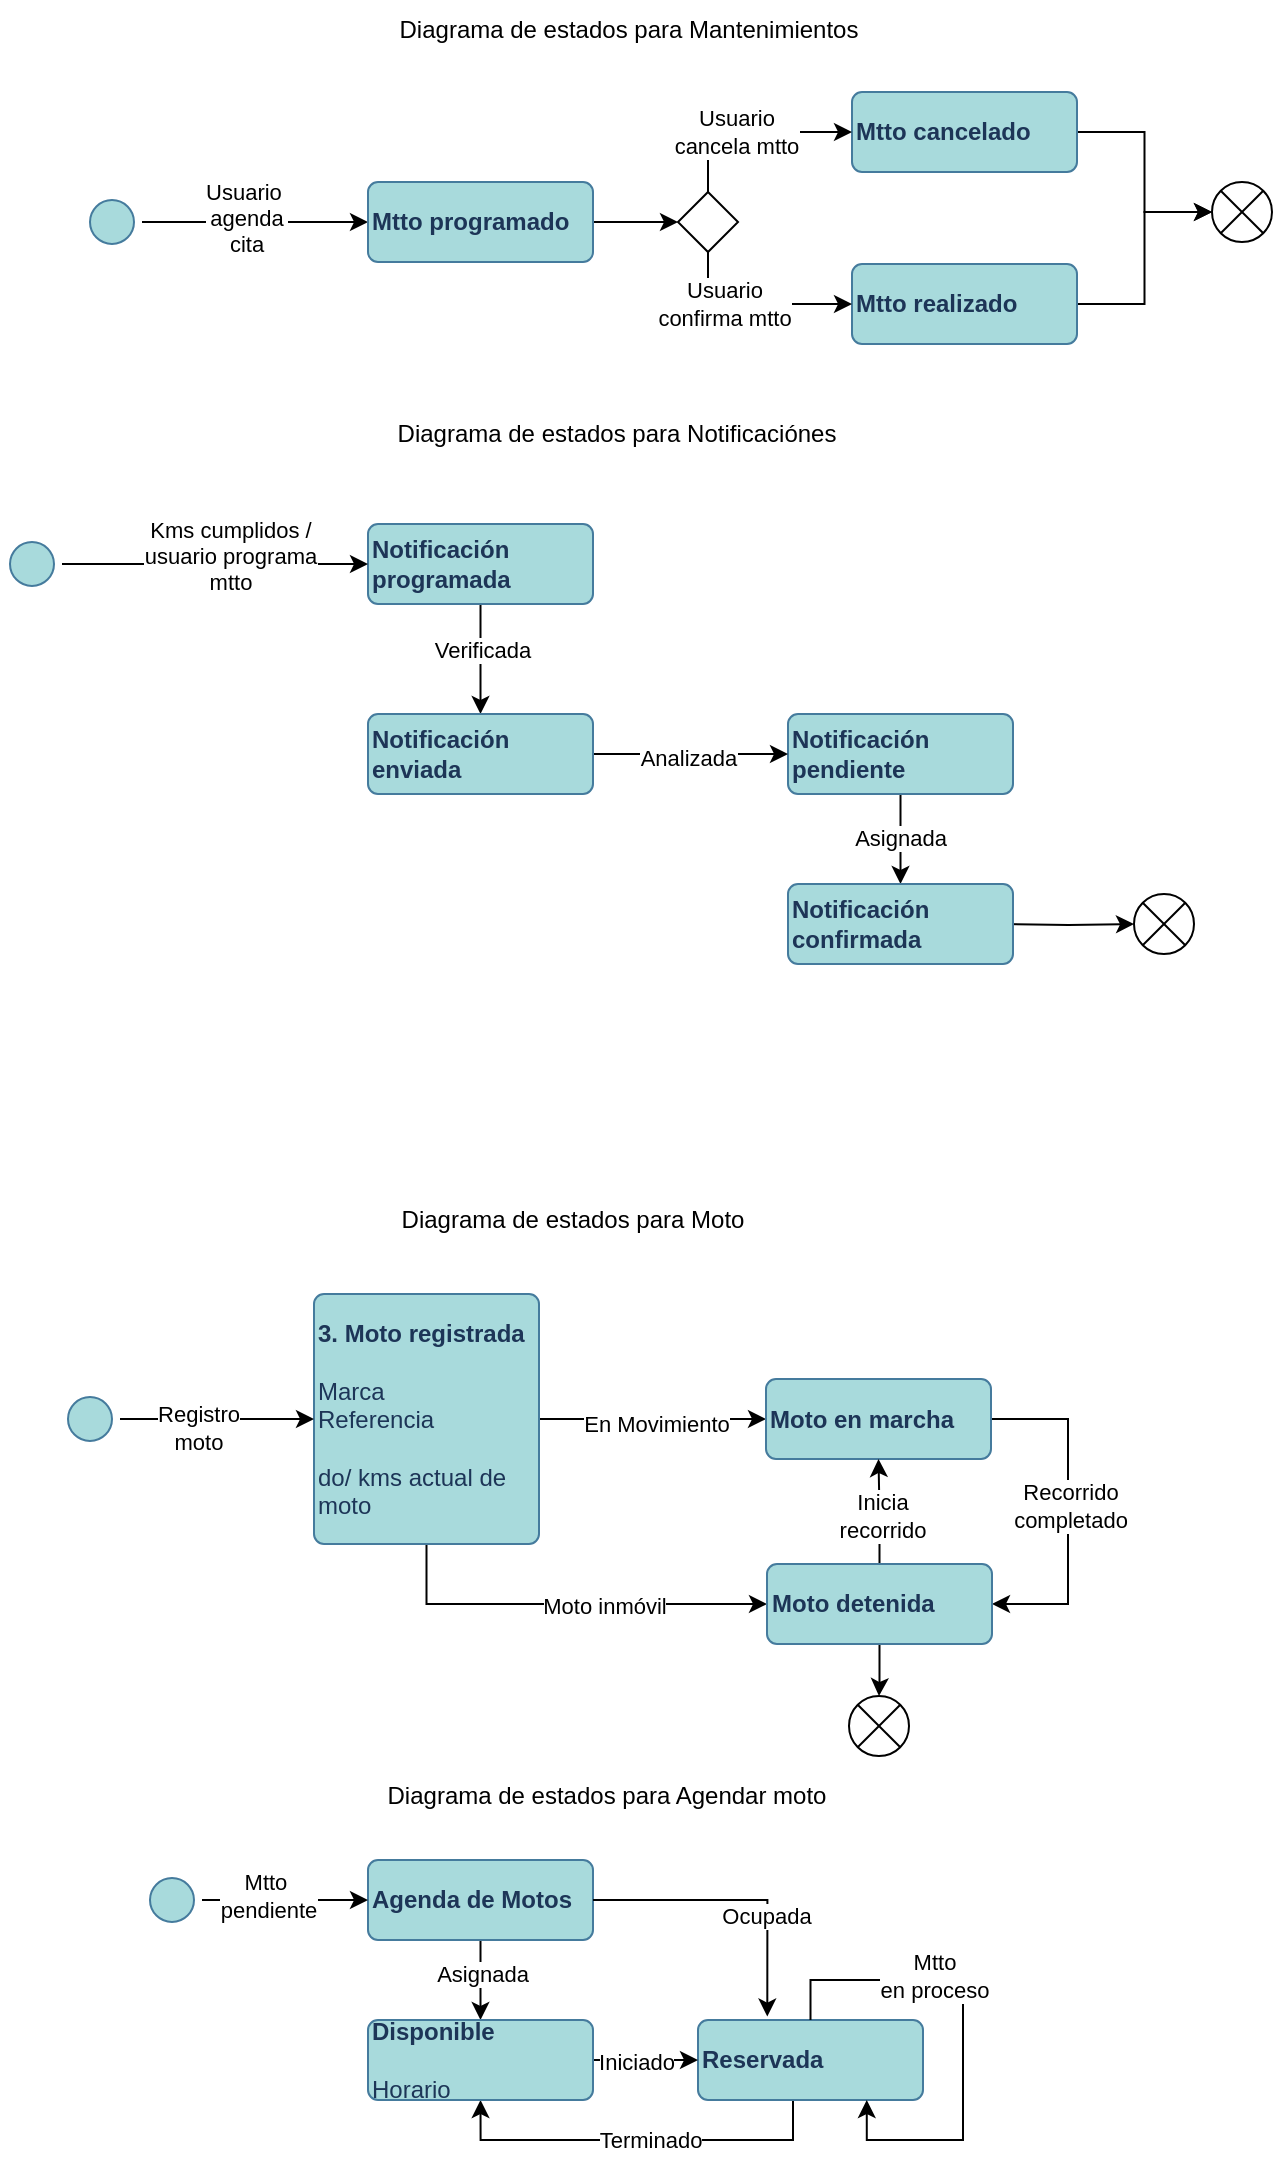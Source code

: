<mxfile version="22.0.8" type="github">
  <diagram name="Page-1" id="2YBvvXClWsGukQMizWep">
    <mxGraphModel dx="989" dy="545" grid="1" gridSize="10" guides="1" tooltips="1" connect="1" arrows="1" fold="1" page="1" pageScale="1" pageWidth="850" pageHeight="1100" math="0" shadow="0">
      <root>
        <mxCell id="0" />
        <mxCell id="1" parent="0" />
        <mxCell id="B1dsRPcmxnggRmvk-x9b-35" style="edgeStyle=orthogonalEdgeStyle;rounded=0;orthogonalLoop=1;jettySize=auto;html=1;entryX=0;entryY=0.5;entryDx=0;entryDy=0;" parent="1" source="9uB-aW_XzF6aLIXHZRKK-2" target="B1dsRPcmxnggRmvk-x9b-13" edge="1">
          <mxGeometry relative="1" as="geometry">
            <mxPoint x="226" y="143" as="targetPoint" />
          </mxGeometry>
        </mxCell>
        <mxCell id="B1dsRPcmxnggRmvk-x9b-45" value="Usuario&amp;nbsp;&lt;br&gt;agenda&lt;br&gt;cita" style="edgeLabel;html=1;align=center;verticalAlign=middle;resizable=0;points=[];" parent="B1dsRPcmxnggRmvk-x9b-35" vertex="1" connectable="0">
          <mxGeometry x="-0.085" y="2" relative="1" as="geometry">
            <mxPoint as="offset" />
          </mxGeometry>
        </mxCell>
        <mxCell id="9uB-aW_XzF6aLIXHZRKK-2" value="" style="ellipse;html=1;shape=startState;fillColor=#A8DADC;strokeColor=#457B9D;labelBackgroundColor=none;fontColor=#1D3557;" parent="1" vertex="1">
          <mxGeometry x="287" y="134" width="30" height="30" as="geometry" />
        </mxCell>
        <mxCell id="B1dsRPcmxnggRmvk-x9b-76" style="edgeStyle=orthogonalEdgeStyle;rounded=0;orthogonalLoop=1;jettySize=auto;html=1;entryX=0;entryY=0.5;entryDx=0;entryDy=0;" parent="1" source="B1dsRPcmxnggRmvk-x9b-2" target="B1dsRPcmxnggRmvk-x9b-28" edge="1">
          <mxGeometry relative="1" as="geometry">
            <mxPoint x="544" y="747" as="targetPoint" />
          </mxGeometry>
        </mxCell>
        <mxCell id="yCGzQdOBYhZ56Tb1CbMw-10" value="En Movimiento" style="edgeLabel;html=1;align=center;verticalAlign=middle;resizable=0;points=[];" vertex="1" connectable="0" parent="B1dsRPcmxnggRmvk-x9b-76">
          <mxGeometry x="0.035" y="-1" relative="1" as="geometry">
            <mxPoint y="1" as="offset" />
          </mxGeometry>
        </mxCell>
        <mxCell id="yCGzQdOBYhZ56Tb1CbMw-11" style="edgeStyle=orthogonalEdgeStyle;rounded=0;orthogonalLoop=1;jettySize=auto;html=1;entryX=0;entryY=0.5;entryDx=0;entryDy=0;" edge="1" parent="1" source="B1dsRPcmxnggRmvk-x9b-2" target="B1dsRPcmxnggRmvk-x9b-29">
          <mxGeometry relative="1" as="geometry">
            <Array as="points">
              <mxPoint x="459" y="840" />
            </Array>
          </mxGeometry>
        </mxCell>
        <mxCell id="yCGzQdOBYhZ56Tb1CbMw-12" value="Moto inmóvil" style="edgeLabel;html=1;align=center;verticalAlign=middle;resizable=0;points=[];" vertex="1" connectable="0" parent="yCGzQdOBYhZ56Tb1CbMw-11">
          <mxGeometry x="0.185" y="-1" relative="1" as="geometry">
            <mxPoint as="offset" />
          </mxGeometry>
        </mxCell>
        <mxCell id="B1dsRPcmxnggRmvk-x9b-2" value="&lt;b&gt;3. Moto registrada&lt;br&gt;&lt;/b&gt;&lt;br&gt;Marca&lt;br&gt;Referencia&lt;br&gt;&lt;br&gt;do/ kms actual de moto" style="html=1;align=left;verticalAlign=middle;rounded=1;absoluteArcSize=1;arcSize=10;dashed=0;whiteSpace=wrap;labelBackgroundColor=none;fillColor=#A8DADC;strokeColor=#457B9D;fontColor=#1D3557;" parent="1" vertex="1">
          <mxGeometry x="403" y="685" width="112.5" height="125" as="geometry" />
        </mxCell>
        <mxCell id="B1dsRPcmxnggRmvk-x9b-69" style="edgeStyle=orthogonalEdgeStyle;rounded=0;orthogonalLoop=1;jettySize=auto;html=1;entryX=0;entryY=0.5;entryDx=0;entryDy=0;" parent="1" source="B1dsRPcmxnggRmvk-x9b-4" target="B1dsRPcmxnggRmvk-x9b-68" edge="1">
          <mxGeometry relative="1" as="geometry" />
        </mxCell>
        <mxCell id="B1dsRPcmxnggRmvk-x9b-4" value="&lt;b&gt;Mtto realizado&lt;br&gt;&lt;/b&gt;" style="html=1;align=left;verticalAlign=middle;rounded=1;absoluteArcSize=1;arcSize=10;dashed=0;whiteSpace=wrap;labelBackgroundColor=none;fillColor=#A8DADC;strokeColor=#457B9D;fontColor=#1D3557;" parent="1" vertex="1">
          <mxGeometry x="672" y="170" width="112.5" height="40" as="geometry" />
        </mxCell>
        <mxCell id="B1dsRPcmxnggRmvk-x9b-44" style="edgeStyle=orthogonalEdgeStyle;rounded=0;orthogonalLoop=1;jettySize=auto;html=1;entryX=0;entryY=0.5;entryDx=0;entryDy=0;" parent="1" source="B1dsRPcmxnggRmvk-x9b-5" target="B1dsRPcmxnggRmvk-x9b-68" edge="1">
          <mxGeometry relative="1" as="geometry">
            <mxPoint x="862" y="139" as="targetPoint" />
          </mxGeometry>
        </mxCell>
        <mxCell id="B1dsRPcmxnggRmvk-x9b-5" value="&lt;b&gt;Mtto cancelado&lt;br&gt;&lt;/b&gt;" style="html=1;align=left;verticalAlign=middle;rounded=1;absoluteArcSize=1;arcSize=10;dashed=0;whiteSpace=wrap;labelBackgroundColor=none;fillColor=#A8DADC;strokeColor=#457B9D;fontColor=#1D3557;" parent="1" vertex="1">
          <mxGeometry x="672" y="84" width="112.5" height="40" as="geometry" />
        </mxCell>
        <mxCell id="B1dsRPcmxnggRmvk-x9b-55" style="edgeStyle=orthogonalEdgeStyle;rounded=0;orthogonalLoop=1;jettySize=auto;html=1;entryX=0;entryY=0.5;entryDx=0;entryDy=0;" parent="1" source="B1dsRPcmxnggRmvk-x9b-13" target="B1dsRPcmxnggRmvk-x9b-38" edge="1">
          <mxGeometry relative="1" as="geometry" />
        </mxCell>
        <mxCell id="B1dsRPcmxnggRmvk-x9b-13" value="&lt;b&gt;Mtto programado&lt;br&gt;&lt;/b&gt;" style="html=1;align=left;verticalAlign=middle;rounded=1;absoluteArcSize=1;arcSize=10;dashed=0;whiteSpace=wrap;labelBackgroundColor=none;fillColor=#A8DADC;strokeColor=#457B9D;fontColor=#1D3557;" parent="1" vertex="1">
          <mxGeometry x="430" y="129" width="112.5" height="40" as="geometry" />
        </mxCell>
        <mxCell id="x2NBTaH0tbhhqtTbCEYz-6" style="edgeStyle=orthogonalEdgeStyle;rounded=0;orthogonalLoop=1;jettySize=auto;html=1;entryX=0.5;entryY=0;entryDx=0;entryDy=0;" parent="1" source="B1dsRPcmxnggRmvk-x9b-21" target="B1dsRPcmxnggRmvk-x9b-23" edge="1">
          <mxGeometry relative="1" as="geometry" />
        </mxCell>
        <mxCell id="yCGzQdOBYhZ56Tb1CbMw-1" value="Verificada" style="edgeLabel;html=1;align=center;verticalAlign=middle;resizable=0;points=[];" vertex="1" connectable="0" parent="x2NBTaH0tbhhqtTbCEYz-6">
          <mxGeometry x="-0.164" relative="1" as="geometry">
            <mxPoint as="offset" />
          </mxGeometry>
        </mxCell>
        <mxCell id="B1dsRPcmxnggRmvk-x9b-21" value="&lt;b&gt;Notificación programada&lt;br&gt;&lt;/b&gt;" style="html=1;align=left;verticalAlign=middle;rounded=1;absoluteArcSize=1;arcSize=10;dashed=0;whiteSpace=wrap;labelBackgroundColor=none;fillColor=#A8DADC;strokeColor=#457B9D;fontColor=#1D3557;" parent="1" vertex="1">
          <mxGeometry x="430" y="300" width="112.5" height="40" as="geometry" />
        </mxCell>
        <mxCell id="yCGzQdOBYhZ56Tb1CbMw-4" style="edgeStyle=orthogonalEdgeStyle;rounded=0;orthogonalLoop=1;jettySize=auto;html=1;entryX=0.5;entryY=0;entryDx=0;entryDy=0;" edge="1" parent="1" source="B1dsRPcmxnggRmvk-x9b-22" target="B1dsRPcmxnggRmvk-x9b-24">
          <mxGeometry relative="1" as="geometry" />
        </mxCell>
        <mxCell id="yCGzQdOBYhZ56Tb1CbMw-5" value="Asignada" style="edgeLabel;html=1;align=center;verticalAlign=middle;resizable=0;points=[];" vertex="1" connectable="0" parent="yCGzQdOBYhZ56Tb1CbMw-4">
          <mxGeometry x="-0.022" y="-1" relative="1" as="geometry">
            <mxPoint as="offset" />
          </mxGeometry>
        </mxCell>
        <mxCell id="B1dsRPcmxnggRmvk-x9b-22" value="&lt;b&gt;Notificación pendiente&lt;br&gt;&lt;/b&gt;" style="html=1;align=left;verticalAlign=middle;rounded=1;absoluteArcSize=1;arcSize=10;dashed=0;whiteSpace=wrap;labelBackgroundColor=none;fillColor=#A8DADC;strokeColor=#457B9D;fontColor=#1D3557;" parent="1" vertex="1">
          <mxGeometry x="640" y="395" width="112.5" height="40" as="geometry" />
        </mxCell>
        <mxCell id="yCGzQdOBYhZ56Tb1CbMw-2" style="edgeStyle=orthogonalEdgeStyle;rounded=0;orthogonalLoop=1;jettySize=auto;html=1;entryX=0;entryY=0.5;entryDx=0;entryDy=0;" edge="1" parent="1" source="B1dsRPcmxnggRmvk-x9b-23" target="B1dsRPcmxnggRmvk-x9b-22">
          <mxGeometry relative="1" as="geometry" />
        </mxCell>
        <mxCell id="yCGzQdOBYhZ56Tb1CbMw-3" value="Analizada" style="edgeLabel;html=1;align=center;verticalAlign=middle;resizable=0;points=[];" vertex="1" connectable="0" parent="yCGzQdOBYhZ56Tb1CbMw-2">
          <mxGeometry x="-0.026" y="-2" relative="1" as="geometry">
            <mxPoint as="offset" />
          </mxGeometry>
        </mxCell>
        <mxCell id="B1dsRPcmxnggRmvk-x9b-23" value="&lt;b&gt;Notificación enviada&lt;br&gt;&lt;/b&gt;" style="html=1;align=left;verticalAlign=middle;rounded=1;absoluteArcSize=1;arcSize=10;dashed=0;whiteSpace=wrap;labelBackgroundColor=none;fillColor=#A8DADC;strokeColor=#457B9D;fontColor=#1D3557;" parent="1" vertex="1">
          <mxGeometry x="430" y="395" width="112.5" height="40" as="geometry" />
        </mxCell>
        <mxCell id="yCGzQdOBYhZ56Tb1CbMw-7" style="edgeStyle=orthogonalEdgeStyle;rounded=0;orthogonalLoop=1;jettySize=auto;html=1;entryX=0;entryY=0.5;entryDx=0;entryDy=0;" edge="1" parent="1" target="yCGzQdOBYhZ56Tb1CbMw-8">
          <mxGeometry relative="1" as="geometry">
            <mxPoint x="746.5" y="500" as="sourcePoint" />
            <mxPoint x="834" y="500" as="targetPoint" />
          </mxGeometry>
        </mxCell>
        <mxCell id="B1dsRPcmxnggRmvk-x9b-24" value="&lt;b&gt;Notificación confirmada&lt;br&gt;&lt;/b&gt;" style="html=1;align=left;verticalAlign=middle;rounded=1;absoluteArcSize=1;arcSize=10;dashed=0;whiteSpace=wrap;labelBackgroundColor=none;fillColor=#A8DADC;strokeColor=#457B9D;fontColor=#1D3557;" parent="1" vertex="1">
          <mxGeometry x="640" y="480" width="112.5" height="40" as="geometry" />
        </mxCell>
        <mxCell id="B1dsRPcmxnggRmvk-x9b-86" style="edgeStyle=orthogonalEdgeStyle;rounded=0;orthogonalLoop=1;jettySize=auto;html=1;" parent="1" source="B1dsRPcmxnggRmvk-x9b-25" target="B1dsRPcmxnggRmvk-x9b-27" edge="1">
          <mxGeometry relative="1" as="geometry" />
        </mxCell>
        <mxCell id="B1dsRPcmxnggRmvk-x9b-93" value="Asignada" style="edgeLabel;html=1;align=center;verticalAlign=middle;resizable=0;points=[];" parent="B1dsRPcmxnggRmvk-x9b-86" vertex="1" connectable="0">
          <mxGeometry x="-0.176" relative="1" as="geometry">
            <mxPoint as="offset" />
          </mxGeometry>
        </mxCell>
        <mxCell id="B1dsRPcmxnggRmvk-x9b-25" value="&lt;b&gt;Agenda de Motos&lt;br&gt;&lt;/b&gt;" style="html=1;align=left;verticalAlign=middle;rounded=1;absoluteArcSize=1;arcSize=10;dashed=0;whiteSpace=wrap;labelBackgroundColor=none;fillColor=#A8DADC;strokeColor=#457B9D;fontColor=#1D3557;" parent="1" vertex="1">
          <mxGeometry x="430" y="968" width="112.5" height="40" as="geometry" />
        </mxCell>
        <mxCell id="B1dsRPcmxnggRmvk-x9b-92" style="edgeStyle=orthogonalEdgeStyle;rounded=0;orthogonalLoop=1;jettySize=auto;html=1;entryX=0.5;entryY=1;entryDx=0;entryDy=0;" parent="1" source="B1dsRPcmxnggRmvk-x9b-26" target="B1dsRPcmxnggRmvk-x9b-27" edge="1">
          <mxGeometry relative="1" as="geometry">
            <Array as="points">
              <mxPoint x="642.5" y="1108" />
              <mxPoint x="486.5" y="1108" />
            </Array>
          </mxGeometry>
        </mxCell>
        <mxCell id="B1dsRPcmxnggRmvk-x9b-98" value="Terminado" style="edgeLabel;html=1;align=center;verticalAlign=middle;resizable=0;points=[];" parent="B1dsRPcmxnggRmvk-x9b-92" vertex="1" connectable="0">
          <mxGeometry x="-0.068" relative="1" as="geometry">
            <mxPoint as="offset" />
          </mxGeometry>
        </mxCell>
        <mxCell id="B1dsRPcmxnggRmvk-x9b-26" value="&lt;b&gt;Reservada&lt;span style=&quot;white-space: pre;&quot;&gt;&#x9;&lt;/span&gt;&lt;br&gt;&lt;/b&gt;" style="html=1;align=left;verticalAlign=middle;rounded=1;absoluteArcSize=1;arcSize=10;dashed=0;whiteSpace=wrap;labelBackgroundColor=none;fillColor=#A8DADC;strokeColor=#457B9D;fontColor=#1D3557;" parent="1" vertex="1">
          <mxGeometry x="595" y="1048" width="112.5" height="40" as="geometry" />
        </mxCell>
        <mxCell id="B1dsRPcmxnggRmvk-x9b-90" style="edgeStyle=orthogonalEdgeStyle;rounded=0;orthogonalLoop=1;jettySize=auto;html=1;entryX=0;entryY=0.5;entryDx=0;entryDy=0;" parent="1" source="B1dsRPcmxnggRmvk-x9b-27" target="B1dsRPcmxnggRmvk-x9b-26" edge="1">
          <mxGeometry relative="1" as="geometry" />
        </mxCell>
        <mxCell id="B1dsRPcmxnggRmvk-x9b-99" value="Iniciado" style="edgeLabel;html=1;align=center;verticalAlign=middle;resizable=0;points=[];" parent="B1dsRPcmxnggRmvk-x9b-90" vertex="1" connectable="0">
          <mxGeometry x="-0.175" y="-1" relative="1" as="geometry">
            <mxPoint as="offset" />
          </mxGeometry>
        </mxCell>
        <mxCell id="B1dsRPcmxnggRmvk-x9b-27" value="&lt;b&gt;Disponible&lt;/b&gt;&lt;br&gt;&lt;br&gt;Horario" style="html=1;align=left;verticalAlign=middle;rounded=1;absoluteArcSize=1;arcSize=10;dashed=0;whiteSpace=wrap;labelBackgroundColor=none;fillColor=#A8DADC;strokeColor=#457B9D;fontColor=#1D3557;" parent="1" vertex="1">
          <mxGeometry x="430" y="1048" width="112.5" height="40" as="geometry" />
        </mxCell>
        <mxCell id="yCGzQdOBYhZ56Tb1CbMw-13" style="edgeStyle=orthogonalEdgeStyle;rounded=0;orthogonalLoop=1;jettySize=auto;html=1;entryX=1;entryY=0.5;entryDx=0;entryDy=0;" edge="1" parent="1" source="B1dsRPcmxnggRmvk-x9b-28" target="B1dsRPcmxnggRmvk-x9b-29">
          <mxGeometry relative="1" as="geometry">
            <Array as="points">
              <mxPoint x="780" y="748" />
              <mxPoint x="780" y="840" />
            </Array>
          </mxGeometry>
        </mxCell>
        <mxCell id="yCGzQdOBYhZ56Tb1CbMw-14" value="Recorrido &lt;br&gt;completado" style="edgeLabel;html=1;align=center;verticalAlign=middle;resizable=0;points=[];" vertex="1" connectable="0" parent="yCGzQdOBYhZ56Tb1CbMw-13">
          <mxGeometry x="-0.03" y="1" relative="1" as="geometry">
            <mxPoint as="offset" />
          </mxGeometry>
        </mxCell>
        <mxCell id="B1dsRPcmxnggRmvk-x9b-28" value="&lt;b&gt;Moto en marcha&lt;br&gt;&lt;/b&gt;" style="html=1;align=left;verticalAlign=middle;rounded=1;absoluteArcSize=1;arcSize=10;dashed=0;whiteSpace=wrap;labelBackgroundColor=none;fillColor=#A8DADC;strokeColor=#457B9D;fontColor=#1D3557;" parent="1" vertex="1">
          <mxGeometry x="629" y="727.5" width="112.5" height="40" as="geometry" />
        </mxCell>
        <mxCell id="yCGzQdOBYhZ56Tb1CbMw-15" style="edgeStyle=orthogonalEdgeStyle;rounded=0;orthogonalLoop=1;jettySize=auto;html=1;entryX=0.5;entryY=1;entryDx=0;entryDy=0;" edge="1" parent="1" source="B1dsRPcmxnggRmvk-x9b-29" target="B1dsRPcmxnggRmvk-x9b-28">
          <mxGeometry relative="1" as="geometry" />
        </mxCell>
        <mxCell id="yCGzQdOBYhZ56Tb1CbMw-16" value="Inicia&lt;br&gt;recorrido" style="edgeLabel;html=1;align=center;verticalAlign=middle;resizable=0;points=[];" vertex="1" connectable="0" parent="yCGzQdOBYhZ56Tb1CbMw-15">
          <mxGeometry x="-0.094" y="-1" relative="1" as="geometry">
            <mxPoint as="offset" />
          </mxGeometry>
        </mxCell>
        <mxCell id="yCGzQdOBYhZ56Tb1CbMw-17" style="edgeStyle=orthogonalEdgeStyle;rounded=0;orthogonalLoop=1;jettySize=auto;html=1;entryX=0.5;entryY=0;entryDx=0;entryDy=0;" edge="1" parent="1" source="B1dsRPcmxnggRmvk-x9b-29" target="yCGzQdOBYhZ56Tb1CbMw-18">
          <mxGeometry relative="1" as="geometry">
            <mxPoint x="685.75" y="890" as="targetPoint" />
          </mxGeometry>
        </mxCell>
        <mxCell id="B1dsRPcmxnggRmvk-x9b-29" value="&lt;b&gt;Moto detenida&lt;br&gt;&lt;/b&gt;" style="html=1;align=left;verticalAlign=middle;rounded=1;absoluteArcSize=1;arcSize=10;dashed=0;whiteSpace=wrap;labelBackgroundColor=none;fillColor=#A8DADC;strokeColor=#457B9D;fontColor=#1D3557;" parent="1" vertex="1">
          <mxGeometry x="629.5" y="820" width="112.5" height="40" as="geometry" />
        </mxCell>
        <mxCell id="B1dsRPcmxnggRmvk-x9b-37" value="Diagrama de estados para Mantenimientos" style="text;html=1;align=center;verticalAlign=middle;resizable=0;points=[];autosize=1;strokeColor=none;fillColor=none;" parent="1" vertex="1">
          <mxGeometry x="435" y="38" width="250" height="30" as="geometry" />
        </mxCell>
        <mxCell id="B1dsRPcmxnggRmvk-x9b-40" style="edgeStyle=orthogonalEdgeStyle;rounded=0;orthogonalLoop=1;jettySize=auto;html=1;entryX=0;entryY=0.5;entryDx=0;entryDy=0;" parent="1" source="B1dsRPcmxnggRmvk-x9b-38" target="B1dsRPcmxnggRmvk-x9b-5" edge="1">
          <mxGeometry relative="1" as="geometry">
            <Array as="points">
              <mxPoint x="600" y="104" />
            </Array>
          </mxGeometry>
        </mxCell>
        <mxCell id="x2NBTaH0tbhhqtTbCEYz-1" value="Usuario&lt;br&gt;cancela mtto" style="edgeLabel;html=1;align=center;verticalAlign=middle;resizable=0;points=[];" parent="B1dsRPcmxnggRmvk-x9b-40" vertex="1" connectable="0">
          <mxGeometry x="-0.141" relative="1" as="geometry">
            <mxPoint as="offset" />
          </mxGeometry>
        </mxCell>
        <mxCell id="B1dsRPcmxnggRmvk-x9b-42" style="edgeStyle=orthogonalEdgeStyle;rounded=0;orthogonalLoop=1;jettySize=auto;html=1;entryX=0;entryY=0.5;entryDx=0;entryDy=0;" parent="1" source="B1dsRPcmxnggRmvk-x9b-38" target="B1dsRPcmxnggRmvk-x9b-4" edge="1">
          <mxGeometry relative="1" as="geometry">
            <Array as="points">
              <mxPoint x="600" y="190" />
            </Array>
          </mxGeometry>
        </mxCell>
        <mxCell id="x2NBTaH0tbhhqtTbCEYz-2" value="Usuario &lt;br&gt;confirma mtto" style="edgeLabel;html=1;align=center;verticalAlign=middle;resizable=0;points=[];" parent="B1dsRPcmxnggRmvk-x9b-42" vertex="1" connectable="0">
          <mxGeometry x="-0.31" relative="1" as="geometry">
            <mxPoint as="offset" />
          </mxGeometry>
        </mxCell>
        <mxCell id="B1dsRPcmxnggRmvk-x9b-38" value="" style="rhombus;" parent="1" vertex="1">
          <mxGeometry x="585" y="134" width="30" height="30" as="geometry" />
        </mxCell>
        <mxCell id="B1dsRPcmxnggRmvk-x9b-48" value="Diagrama de estados para Notificaciónes" style="text;html=1;align=center;verticalAlign=middle;resizable=0;points=[];autosize=1;strokeColor=none;fillColor=none;" parent="1" vertex="1">
          <mxGeometry x="434" y="240" width="240" height="30" as="geometry" />
        </mxCell>
        <mxCell id="B1dsRPcmxnggRmvk-x9b-51" style="edgeStyle=orthogonalEdgeStyle;rounded=0;orthogonalLoop=1;jettySize=auto;html=1;entryX=0;entryY=0.5;entryDx=0;entryDy=0;" parent="1" source="B1dsRPcmxnggRmvk-x9b-49" target="B1dsRPcmxnggRmvk-x9b-21" edge="1">
          <mxGeometry relative="1" as="geometry">
            <mxPoint x="440" y="330" as="targetPoint" />
          </mxGeometry>
        </mxCell>
        <mxCell id="B1dsRPcmxnggRmvk-x9b-52" value="Kms cumplidos /&lt;br&gt;usuario programa&lt;br&gt;mtto" style="edgeLabel;html=1;align=center;verticalAlign=middle;resizable=0;points=[];" parent="B1dsRPcmxnggRmvk-x9b-51" vertex="1" connectable="0">
          <mxGeometry x="0.093" y="4" relative="1" as="geometry">
            <mxPoint as="offset" />
          </mxGeometry>
        </mxCell>
        <mxCell id="B1dsRPcmxnggRmvk-x9b-49" value="" style="ellipse;html=1;shape=startState;fillColor=#A8DADC;strokeColor=#457B9D;labelBackgroundColor=none;fontColor=#1D3557;" parent="1" vertex="1">
          <mxGeometry x="247" y="305" width="30" height="30" as="geometry" />
        </mxCell>
        <mxCell id="B1dsRPcmxnggRmvk-x9b-68" value="" style="shape=sumEllipse;perimeter=ellipsePerimeter;html=1;backgroundOutline=1;" parent="1" vertex="1">
          <mxGeometry x="852" y="129" width="30" height="30" as="geometry" />
        </mxCell>
        <mxCell id="B1dsRPcmxnggRmvk-x9b-71" value="Diagrama de estados para Moto" style="text;html=1;align=center;verticalAlign=middle;resizable=0;points=[];autosize=1;strokeColor=none;fillColor=none;" parent="1" vertex="1">
          <mxGeometry x="437" y="633" width="190" height="30" as="geometry" />
        </mxCell>
        <mxCell id="B1dsRPcmxnggRmvk-x9b-73" style="edgeStyle=orthogonalEdgeStyle;rounded=0;orthogonalLoop=1;jettySize=auto;html=1;entryX=0;entryY=0.5;entryDx=0;entryDy=0;" parent="1" source="B1dsRPcmxnggRmvk-x9b-72" target="B1dsRPcmxnggRmvk-x9b-2" edge="1">
          <mxGeometry relative="1" as="geometry" />
        </mxCell>
        <mxCell id="yCGzQdOBYhZ56Tb1CbMw-9" value="Registro&lt;br&gt;moto" style="edgeLabel;html=1;align=center;verticalAlign=middle;resizable=0;points=[];" vertex="1" connectable="0" parent="B1dsRPcmxnggRmvk-x9b-73">
          <mxGeometry x="-0.209" y="-3" relative="1" as="geometry">
            <mxPoint y="1" as="offset" />
          </mxGeometry>
        </mxCell>
        <mxCell id="B1dsRPcmxnggRmvk-x9b-72" value="" style="ellipse;html=1;shape=startState;fillColor=#A8DADC;strokeColor=#457B9D;labelBackgroundColor=none;fontColor=#1D3557;" parent="1" vertex="1">
          <mxGeometry x="276" y="732.5" width="30" height="30" as="geometry" />
        </mxCell>
        <mxCell id="B1dsRPcmxnggRmvk-x9b-79" value="Diagrama de estados para Agendar moto" style="text;html=1;align=center;verticalAlign=middle;resizable=0;points=[];autosize=1;strokeColor=none;fillColor=none;" parent="1" vertex="1">
          <mxGeometry x="428.5" y="921" width="240" height="30" as="geometry" />
        </mxCell>
        <mxCell id="B1dsRPcmxnggRmvk-x9b-84" style="edgeStyle=orthogonalEdgeStyle;rounded=0;orthogonalLoop=1;jettySize=auto;html=1;entryX=0;entryY=0.5;entryDx=0;entryDy=0;" parent="1" source="B1dsRPcmxnggRmvk-x9b-83" target="B1dsRPcmxnggRmvk-x9b-25" edge="1">
          <mxGeometry relative="1" as="geometry" />
        </mxCell>
        <mxCell id="B1dsRPcmxnggRmvk-x9b-85" value="Mtto&amp;nbsp;&lt;br&gt;pendiente" style="edgeLabel;html=1;align=center;verticalAlign=middle;resizable=0;points=[];" parent="B1dsRPcmxnggRmvk-x9b-84" vertex="1" connectable="0">
          <mxGeometry x="-0.2" y="2" relative="1" as="geometry">
            <mxPoint as="offset" />
          </mxGeometry>
        </mxCell>
        <mxCell id="B1dsRPcmxnggRmvk-x9b-83" value="" style="ellipse;html=1;shape=startState;fillColor=#A8DADC;strokeColor=#457B9D;labelBackgroundColor=none;fontColor=#1D3557;" parent="1" vertex="1">
          <mxGeometry x="317" y="973" width="30" height="30" as="geometry" />
        </mxCell>
        <mxCell id="B1dsRPcmxnggRmvk-x9b-91" style="edgeStyle=orthogonalEdgeStyle;rounded=0;orthogonalLoop=1;jettySize=auto;html=1;entryX=0.75;entryY=1;entryDx=0;entryDy=0;" parent="1" source="B1dsRPcmxnggRmvk-x9b-26" target="B1dsRPcmxnggRmvk-x9b-26" edge="1">
          <mxGeometry relative="1" as="geometry" />
        </mxCell>
        <mxCell id="B1dsRPcmxnggRmvk-x9b-97" value="Mtto&lt;br&gt;en proceso" style="edgeLabel;html=1;align=center;verticalAlign=middle;resizable=0;points=[];" parent="B1dsRPcmxnggRmvk-x9b-91" vertex="1" connectable="0">
          <mxGeometry x="-0.336" y="2" relative="1" as="geometry">
            <mxPoint as="offset" />
          </mxGeometry>
        </mxCell>
        <mxCell id="B1dsRPcmxnggRmvk-x9b-95" style="edgeStyle=orthogonalEdgeStyle;rounded=0;orthogonalLoop=1;jettySize=auto;html=1;entryX=0.308;entryY=-0.043;entryDx=0;entryDy=0;entryPerimeter=0;" parent="1" source="B1dsRPcmxnggRmvk-x9b-25" target="B1dsRPcmxnggRmvk-x9b-26" edge="1">
          <mxGeometry relative="1" as="geometry" />
        </mxCell>
        <mxCell id="B1dsRPcmxnggRmvk-x9b-96" value="Ocupada" style="edgeLabel;html=1;align=center;verticalAlign=middle;resizable=0;points=[];" parent="B1dsRPcmxnggRmvk-x9b-95" vertex="1" connectable="0">
          <mxGeometry x="0.302" y="-1" relative="1" as="geometry">
            <mxPoint as="offset" />
          </mxGeometry>
        </mxCell>
        <mxCell id="yCGzQdOBYhZ56Tb1CbMw-8" value="" style="shape=sumEllipse;perimeter=ellipsePerimeter;html=1;backgroundOutline=1;" vertex="1" parent="1">
          <mxGeometry x="813" y="485" width="30" height="30" as="geometry" />
        </mxCell>
        <mxCell id="yCGzQdOBYhZ56Tb1CbMw-18" value="" style="shape=sumEllipse;perimeter=ellipsePerimeter;html=1;backgroundOutline=1;" vertex="1" parent="1">
          <mxGeometry x="670.5" y="886" width="30" height="30" as="geometry" />
        </mxCell>
      </root>
    </mxGraphModel>
  </diagram>
</mxfile>
